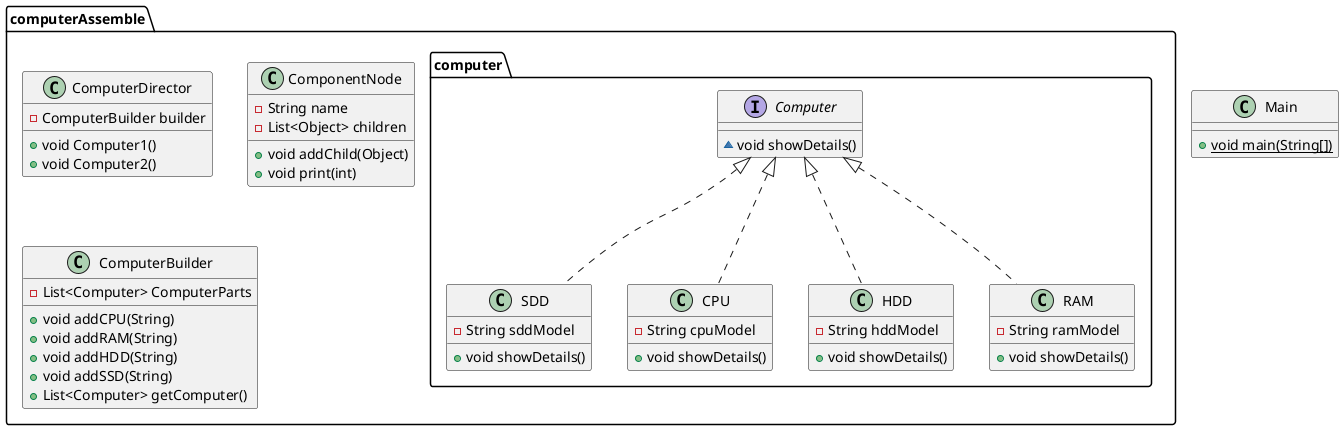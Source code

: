 @startuml
class computerAssemble.computer.SDD {
- String sddModel
+ void showDetails()
}


class computerAssemble.computer.CPU {
- String cpuModel
+ void showDetails()
}


class computerAssemble.ComputerDirector {
- ComputerBuilder builder
+ void Computer1()
+ void Computer2()
}


class computerAssemble.ComponentNode {
- String name
- List<Object> children
+ void addChild(Object)
+ void print(int)
}


class computerAssemble.computer.HDD {
- String hddModel
+ void showDetails()
}


class Main {
+ {static} void main(String[])
}

class computerAssemble.ComputerBuilder {
- List<Computer> ComputerParts
+ void addCPU(String)
+ void addRAM(String)
+ void addHDD(String)
+ void addSSD(String)
+ List<Computer> getComputer()
}


interface computerAssemble.computer.Computer {
~ void showDetails()
}

class computerAssemble.computer.RAM {
- String ramModel
+ void showDetails()
}




computerAssemble.computer.Computer <|.. computerAssemble.computer.SDD
computerAssemble.computer.Computer <|.. computerAssemble.computer.CPU
computerAssemble.computer.Computer <|.. computerAssemble.computer.HDD
computerAssemble.computer.Computer <|.. computerAssemble.computer.RAM
@enduml